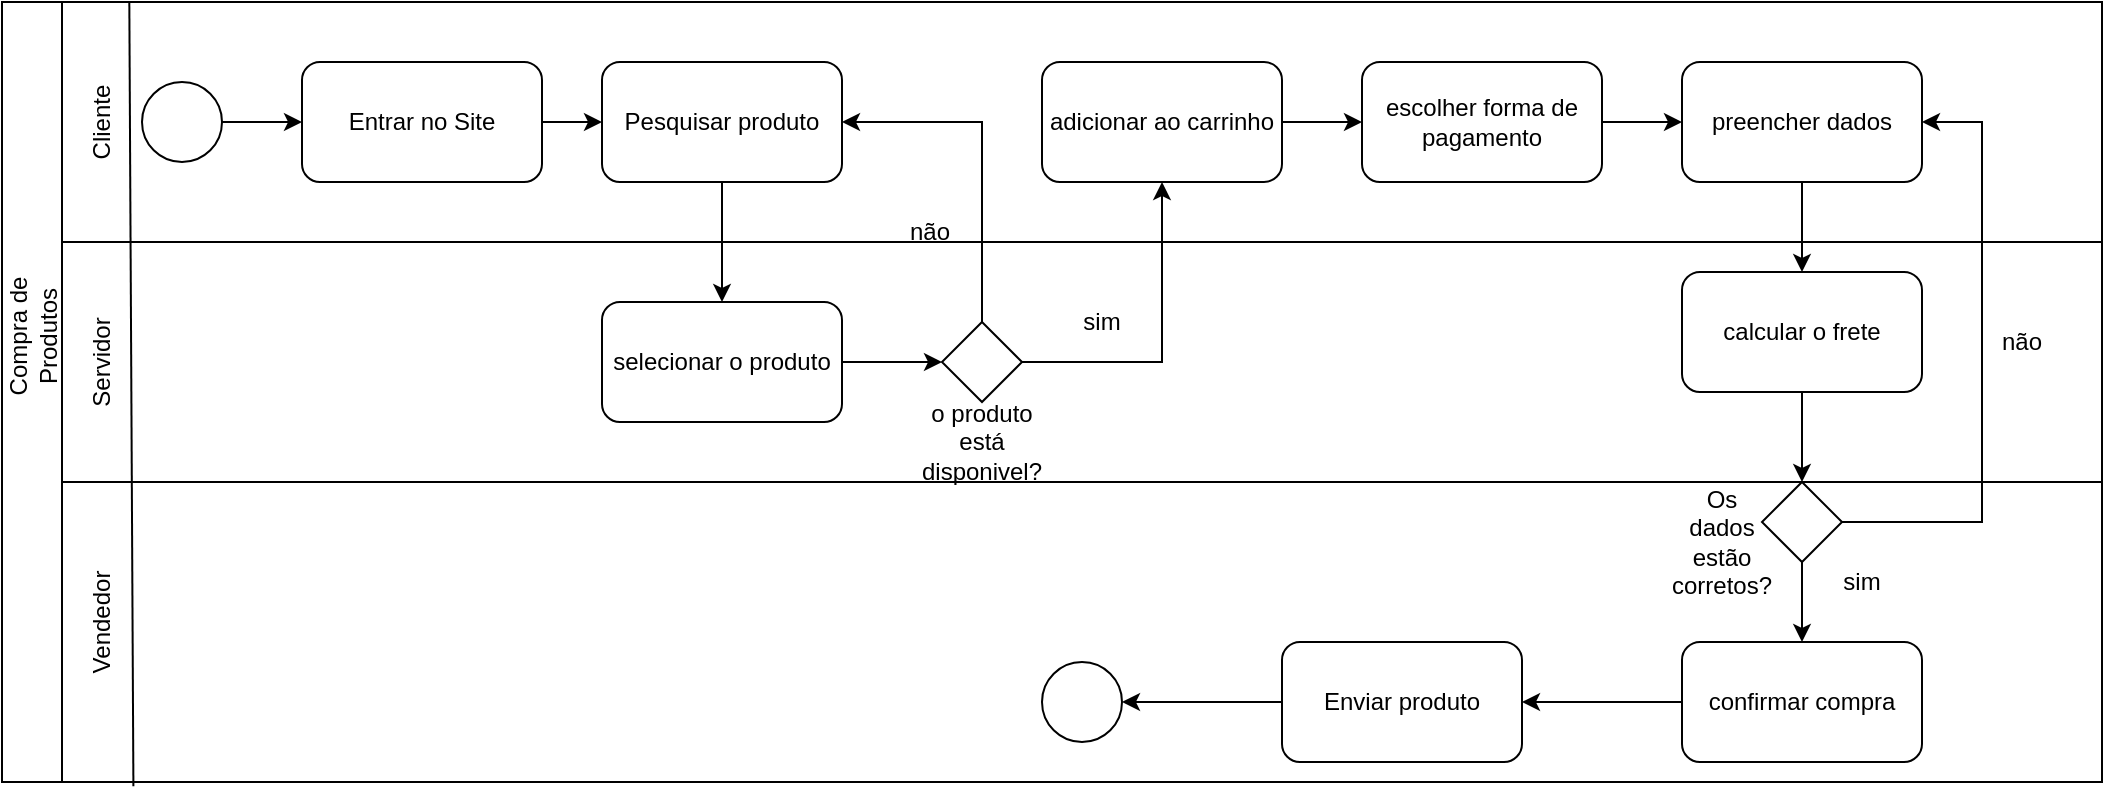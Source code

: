 <mxfile version="13.7.4" type="device"><diagram id="azfWmON217TgEL83ze5x" name="Page-1"><mxGraphModel dx="2067" dy="689" grid="1" gridSize="10" guides="1" tooltips="1" connect="1" arrows="1" fold="1" page="1" pageScale="1" pageWidth="827" pageHeight="1169" math="0" shadow="0"><root><mxCell id="0"/><mxCell id="1" parent="0"/><mxCell id="C1xvZPBLGTJ4ON0fHzQz-45" value="" style="rounded=0;whiteSpace=wrap;html=1;" vertex="1" parent="1"><mxGeometry y="680" width="1020" height="150" as="geometry"/></mxCell><mxCell id="C1xvZPBLGTJ4ON0fHzQz-44" value="" style="rounded=0;whiteSpace=wrap;html=1;" vertex="1" parent="1"><mxGeometry y="560" width="1020" height="120" as="geometry"/></mxCell><mxCell id="C1xvZPBLGTJ4ON0fHzQz-43" value="" style="rounded=0;whiteSpace=wrap;html=1;" vertex="1" parent="1"><mxGeometry y="440" width="1020" height="120" as="geometry"/></mxCell><mxCell id="C1xvZPBLGTJ4ON0fHzQz-11" style="edgeStyle=orthogonalEdgeStyle;rounded=0;orthogonalLoop=1;jettySize=auto;html=1;exitX=1;exitY=0.5;exitDx=0;exitDy=0;entryX=0;entryY=0.5;entryDx=0;entryDy=0;" edge="1" parent="1" source="C1xvZPBLGTJ4ON0fHzQz-1" target="C1xvZPBLGTJ4ON0fHzQz-2"><mxGeometry relative="1" as="geometry"/></mxCell><mxCell id="C1xvZPBLGTJ4ON0fHzQz-1" value="" style="ellipse;whiteSpace=wrap;html=1;aspect=fixed;" vertex="1" parent="1"><mxGeometry x="40" y="480" width="40" height="40" as="geometry"/></mxCell><mxCell id="C1xvZPBLGTJ4ON0fHzQz-12" value="" style="edgeStyle=orthogonalEdgeStyle;rounded=0;orthogonalLoop=1;jettySize=auto;html=1;" edge="1" parent="1" source="C1xvZPBLGTJ4ON0fHzQz-2" target="C1xvZPBLGTJ4ON0fHzQz-3"><mxGeometry relative="1" as="geometry"/></mxCell><mxCell id="C1xvZPBLGTJ4ON0fHzQz-2" value="Entrar no Site" style="rounded=1;whiteSpace=wrap;html=1;" vertex="1" parent="1"><mxGeometry x="120" y="470" width="120" height="60" as="geometry"/></mxCell><mxCell id="C1xvZPBLGTJ4ON0fHzQz-13" value="" style="edgeStyle=orthogonalEdgeStyle;rounded=0;orthogonalLoop=1;jettySize=auto;html=1;" edge="1" parent="1" source="C1xvZPBLGTJ4ON0fHzQz-3" target="C1xvZPBLGTJ4ON0fHzQz-4"><mxGeometry relative="1" as="geometry"/></mxCell><mxCell id="C1xvZPBLGTJ4ON0fHzQz-3" value="Pesquisar produto&lt;br&gt;" style="rounded=1;whiteSpace=wrap;html=1;" vertex="1" parent="1"><mxGeometry x="270" y="470" width="120" height="60" as="geometry"/></mxCell><mxCell id="C1xvZPBLGTJ4ON0fHzQz-8" style="edgeStyle=orthogonalEdgeStyle;rounded=0;orthogonalLoop=1;jettySize=auto;html=1;exitX=1;exitY=0.5;exitDx=0;exitDy=0;entryX=0;entryY=0.5;entryDx=0;entryDy=0;" edge="1" parent="1" source="C1xvZPBLGTJ4ON0fHzQz-4" target="C1xvZPBLGTJ4ON0fHzQz-7"><mxGeometry relative="1" as="geometry"/></mxCell><mxCell id="C1xvZPBLGTJ4ON0fHzQz-4" value="selecionar o produto&lt;br&gt;" style="rounded=1;whiteSpace=wrap;html=1;" vertex="1" parent="1"><mxGeometry x="270" y="590" width="120" height="60" as="geometry"/></mxCell><mxCell id="C1xvZPBLGTJ4ON0fHzQz-6" value="o produto está disponivel?" style="text;html=1;strokeColor=none;fillColor=none;align=center;verticalAlign=middle;whiteSpace=wrap;rounded=0;" vertex="1" parent="1"><mxGeometry x="440" y="650" width="40" height="20" as="geometry"/></mxCell><mxCell id="C1xvZPBLGTJ4ON0fHzQz-16" style="edgeStyle=orthogonalEdgeStyle;rounded=0;orthogonalLoop=1;jettySize=auto;html=1;exitX=0.5;exitY=0;exitDx=0;exitDy=0;entryX=1;entryY=0.5;entryDx=0;entryDy=0;" edge="1" parent="1" source="C1xvZPBLGTJ4ON0fHzQz-7" target="C1xvZPBLGTJ4ON0fHzQz-3"><mxGeometry relative="1" as="geometry"/></mxCell><mxCell id="C1xvZPBLGTJ4ON0fHzQz-17" style="edgeStyle=orthogonalEdgeStyle;rounded=0;orthogonalLoop=1;jettySize=auto;html=1;exitX=1;exitY=0.5;exitDx=0;exitDy=0;entryX=0.5;entryY=1;entryDx=0;entryDy=0;" edge="1" parent="1" source="C1xvZPBLGTJ4ON0fHzQz-7" target="C1xvZPBLGTJ4ON0fHzQz-15"><mxGeometry relative="1" as="geometry"/></mxCell><mxCell id="C1xvZPBLGTJ4ON0fHzQz-7" value="" style="rhombus;whiteSpace=wrap;html=1;" vertex="1" parent="1"><mxGeometry x="440" y="600" width="40" height="40" as="geometry"/></mxCell><mxCell id="C1xvZPBLGTJ4ON0fHzQz-19" value="" style="edgeStyle=orthogonalEdgeStyle;rounded=0;orthogonalLoop=1;jettySize=auto;html=1;" edge="1" parent="1" source="C1xvZPBLGTJ4ON0fHzQz-15" target="C1xvZPBLGTJ4ON0fHzQz-18"><mxGeometry relative="1" as="geometry"/></mxCell><mxCell id="C1xvZPBLGTJ4ON0fHzQz-15" value="adicionar ao carrinho" style="rounded=1;whiteSpace=wrap;html=1;" vertex="1" parent="1"><mxGeometry x="490" y="470" width="120" height="60" as="geometry"/></mxCell><mxCell id="C1xvZPBLGTJ4ON0fHzQz-21" style="edgeStyle=orthogonalEdgeStyle;rounded=0;orthogonalLoop=1;jettySize=auto;html=1;exitX=1;exitY=0.5;exitDx=0;exitDy=0;entryX=0;entryY=0.5;entryDx=0;entryDy=0;" edge="1" parent="1" source="C1xvZPBLGTJ4ON0fHzQz-18" target="C1xvZPBLGTJ4ON0fHzQz-20"><mxGeometry relative="1" as="geometry"/></mxCell><mxCell id="C1xvZPBLGTJ4ON0fHzQz-18" value="escolher forma de pagamento" style="rounded=1;whiteSpace=wrap;html=1;" vertex="1" parent="1"><mxGeometry x="650" y="470" width="120" height="60" as="geometry"/></mxCell><mxCell id="C1xvZPBLGTJ4ON0fHzQz-34" value="" style="edgeStyle=orthogonalEdgeStyle;rounded=0;orthogonalLoop=1;jettySize=auto;html=1;" edge="1" parent="1" source="C1xvZPBLGTJ4ON0fHzQz-20" target="C1xvZPBLGTJ4ON0fHzQz-32"><mxGeometry relative="1" as="geometry"/></mxCell><mxCell id="C1xvZPBLGTJ4ON0fHzQz-20" value="preencher dados" style="rounded=1;whiteSpace=wrap;html=1;" vertex="1" parent="1"><mxGeometry x="810" y="470" width="120" height="60" as="geometry"/></mxCell><mxCell id="C1xvZPBLGTJ4ON0fHzQz-27" value="Os dados estão corretos?" style="text;html=1;strokeColor=none;fillColor=none;align=center;verticalAlign=middle;whiteSpace=wrap;rounded=0;" vertex="1" parent="1"><mxGeometry x="810" y="700" width="40" height="20" as="geometry"/></mxCell><mxCell id="C1xvZPBLGTJ4ON0fHzQz-28" value="sim" style="text;html=1;strokeColor=none;fillColor=none;align=center;verticalAlign=middle;whiteSpace=wrap;rounded=0;" vertex="1" parent="1"><mxGeometry x="500" y="590" width="40" height="20" as="geometry"/></mxCell><mxCell id="C1xvZPBLGTJ4ON0fHzQz-29" value="não" style="text;html=1;strokeColor=none;fillColor=none;align=center;verticalAlign=middle;whiteSpace=wrap;rounded=0;" vertex="1" parent="1"><mxGeometry x="414" y="545" width="40" height="20" as="geometry"/></mxCell><mxCell id="C1xvZPBLGTJ4ON0fHzQz-30" value="não" style="text;html=1;strokeColor=none;fillColor=none;align=center;verticalAlign=middle;whiteSpace=wrap;rounded=0;" vertex="1" parent="1"><mxGeometry x="960" y="600" width="40" height="20" as="geometry"/></mxCell><mxCell id="C1xvZPBLGTJ4ON0fHzQz-31" value="sim" style="text;html=1;strokeColor=none;fillColor=none;align=center;verticalAlign=middle;whiteSpace=wrap;rounded=0;" vertex="1" parent="1"><mxGeometry x="880" y="720" width="40" height="20" as="geometry"/></mxCell><mxCell id="C1xvZPBLGTJ4ON0fHzQz-36" value="" style="edgeStyle=orthogonalEdgeStyle;rounded=0;orthogonalLoop=1;jettySize=auto;html=1;" edge="1" parent="1" source="C1xvZPBLGTJ4ON0fHzQz-32" target="C1xvZPBLGTJ4ON0fHzQz-35"><mxGeometry relative="1" as="geometry"/></mxCell><mxCell id="C1xvZPBLGTJ4ON0fHzQz-32" value="calcular o frete" style="rounded=1;whiteSpace=wrap;html=1;" vertex="1" parent="1"><mxGeometry x="810" y="575" width="120" height="60" as="geometry"/></mxCell><mxCell id="C1xvZPBLGTJ4ON0fHzQz-37" style="edgeStyle=orthogonalEdgeStyle;rounded=0;orthogonalLoop=1;jettySize=auto;html=1;exitX=1;exitY=0.5;exitDx=0;exitDy=0;entryX=1;entryY=0.5;entryDx=0;entryDy=0;" edge="1" parent="1" source="C1xvZPBLGTJ4ON0fHzQz-35" target="C1xvZPBLGTJ4ON0fHzQz-20"><mxGeometry relative="1" as="geometry"><Array as="points"><mxPoint x="960" y="700"/><mxPoint x="960" y="500"/></Array></mxGeometry></mxCell><mxCell id="C1xvZPBLGTJ4ON0fHzQz-39" value="" style="edgeStyle=orthogonalEdgeStyle;rounded=0;orthogonalLoop=1;jettySize=auto;html=1;" edge="1" parent="1" source="C1xvZPBLGTJ4ON0fHzQz-35" target="C1xvZPBLGTJ4ON0fHzQz-38"><mxGeometry relative="1" as="geometry"/></mxCell><mxCell id="C1xvZPBLGTJ4ON0fHzQz-35" value="" style="rhombus;whiteSpace=wrap;html=1;" vertex="1" parent="1"><mxGeometry x="850" y="680" width="40" height="40" as="geometry"/></mxCell><mxCell id="C1xvZPBLGTJ4ON0fHzQz-41" value="" style="edgeStyle=orthogonalEdgeStyle;rounded=0;orthogonalLoop=1;jettySize=auto;html=1;" edge="1" parent="1" source="C1xvZPBLGTJ4ON0fHzQz-38" target="C1xvZPBLGTJ4ON0fHzQz-40"><mxGeometry relative="1" as="geometry"/></mxCell><mxCell id="C1xvZPBLGTJ4ON0fHzQz-38" value="confirmar compra" style="rounded=1;whiteSpace=wrap;html=1;" vertex="1" parent="1"><mxGeometry x="810" y="760" width="120" height="60" as="geometry"/></mxCell><mxCell id="C1xvZPBLGTJ4ON0fHzQz-47" value="" style="edgeStyle=orthogonalEdgeStyle;rounded=0;orthogonalLoop=1;jettySize=auto;html=1;" edge="1" parent="1" source="C1xvZPBLGTJ4ON0fHzQz-40" target="C1xvZPBLGTJ4ON0fHzQz-46"><mxGeometry relative="1" as="geometry"/></mxCell><mxCell id="C1xvZPBLGTJ4ON0fHzQz-40" value="Enviar produto" style="whiteSpace=wrap;html=1;rounded=1;" vertex="1" parent="1"><mxGeometry x="610" y="760" width="120" height="60" as="geometry"/></mxCell><mxCell id="C1xvZPBLGTJ4ON0fHzQz-46" value="" style="ellipse;whiteSpace=wrap;html=1;rounded=1;" vertex="1" parent="1"><mxGeometry x="490" y="770" width="40" height="40" as="geometry"/></mxCell><mxCell id="C1xvZPBLGTJ4ON0fHzQz-52" value="" style="endArrow=none;html=1;entryX=0.033;entryY=-0.003;entryDx=0;entryDy=0;entryPerimeter=0;exitX=0.035;exitY=1.014;exitDx=0;exitDy=0;exitPerimeter=0;" edge="1" parent="1" source="C1xvZPBLGTJ4ON0fHzQz-45" target="C1xvZPBLGTJ4ON0fHzQz-43"><mxGeometry width="50" height="50" relative="1" as="geometry"><mxPoint x="30" y="490" as="sourcePoint"/><mxPoint x="80" y="440" as="targetPoint"/></mxGeometry></mxCell><mxCell id="C1xvZPBLGTJ4ON0fHzQz-53" value="" style="rounded=0;whiteSpace=wrap;html=1;" vertex="1" parent="1"><mxGeometry x="-30" y="440" width="30" height="390" as="geometry"/></mxCell><mxCell id="C1xvZPBLGTJ4ON0fHzQz-54" value="Cliente" style="text;html=1;strokeColor=none;fillColor=none;align=center;verticalAlign=middle;whiteSpace=wrap;rounded=0;rotation=-90;" vertex="1" parent="1"><mxGeometry y="490" width="40" height="20" as="geometry"/></mxCell><mxCell id="C1xvZPBLGTJ4ON0fHzQz-55" value="Servidor" style="text;html=1;strokeColor=none;fillColor=none;align=center;verticalAlign=middle;whiteSpace=wrap;rounded=0;rotation=-90;" vertex="1" parent="1"><mxGeometry y="610" width="40" height="20" as="geometry"/></mxCell><mxCell id="C1xvZPBLGTJ4ON0fHzQz-56" value="Vendedor" style="text;html=1;strokeColor=none;fillColor=none;align=center;verticalAlign=middle;whiteSpace=wrap;rounded=0;rotation=-90;" vertex="1" parent="1"><mxGeometry y="740" width="40" height="20" as="geometry"/></mxCell><mxCell id="C1xvZPBLGTJ4ON0fHzQz-57" value="Compra de Produtos" style="text;html=1;strokeColor=none;fillColor=none;align=center;verticalAlign=middle;whiteSpace=wrap;rounded=0;rotation=-90;" vertex="1" parent="1"><mxGeometry x="-67.5" y="597.5" width="105" height="20" as="geometry"/></mxCell></root></mxGraphModel></diagram></mxfile>